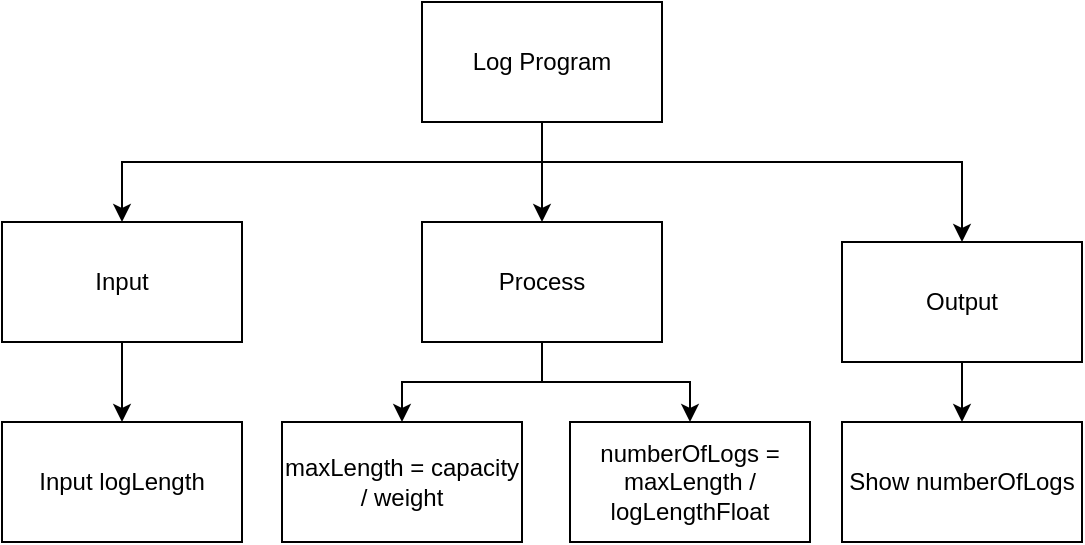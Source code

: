 <mxfile>
    <diagram id="_QyyO26ssIVKxZdBH5pt" name="Page-1">
        <mxGraphModel dx="606" dy="512" grid="1" gridSize="10" guides="1" tooltips="1" connect="1" arrows="1" fold="1" page="1" pageScale="1" pageWidth="827" pageHeight="1169" math="0" shadow="0">
            <root>
                <mxCell id="0"/>
                <mxCell id="1" parent="0"/>
                <mxCell id="10" style="edgeStyle=none;html=1;exitX=0.5;exitY=1;exitDx=0;exitDy=0;entryX=0.5;entryY=0;entryDx=0;entryDy=0;rounded=0;" edge="1" parent="1" source="2" target="14">
                    <mxGeometry relative="1" as="geometry">
                        <Array as="points">
                            <mxPoint x="340" y="230"/>
                            <mxPoint x="130" y="230"/>
                        </Array>
                    </mxGeometry>
                </mxCell>
                <mxCell id="11" style="edgeStyle=none;rounded=0;html=1;exitX=0.5;exitY=1;exitDx=0;exitDy=0;entryX=0.5;entryY=0;entryDx=0;entryDy=0;" edge="1" parent="1" source="2" target="16">
                    <mxGeometry relative="1" as="geometry">
                        <Array as="points">
                            <mxPoint x="340" y="230"/>
                        </Array>
                    </mxGeometry>
                </mxCell>
                <mxCell id="13" style="edgeStyle=none;rounded=0;html=1;exitX=0.5;exitY=1;exitDx=0;exitDy=0;entryX=0.5;entryY=0;entryDx=0;entryDy=0;" edge="1" parent="1" source="2" target="19">
                    <mxGeometry relative="1" as="geometry">
                        <Array as="points">
                            <mxPoint x="340" y="230"/>
                            <mxPoint x="550" y="230"/>
                        </Array>
                    </mxGeometry>
                </mxCell>
                <mxCell id="2" value="Log Program" style="rounded=0;whiteSpace=wrap;html=1;" vertex="1" parent="1">
                    <mxGeometry x="280" y="150" width="120" height="60" as="geometry"/>
                </mxCell>
                <mxCell id="3" value="Input logLength" style="rounded=0;whiteSpace=wrap;html=1;" vertex="1" parent="1">
                    <mxGeometry x="70" y="360" width="120" height="60" as="geometry"/>
                </mxCell>
                <mxCell id="4" value="maxLength = capacity / weight" style="rounded=0;whiteSpace=wrap;html=1;" vertex="1" parent="1">
                    <mxGeometry x="210" y="360" width="120" height="60" as="geometry"/>
                </mxCell>
                <mxCell id="5" value="numberOfLogs = maxLength / logLengthFloat" style="rounded=0;whiteSpace=wrap;html=1;" vertex="1" parent="1">
                    <mxGeometry x="354" y="360" width="120" height="60" as="geometry"/>
                </mxCell>
                <mxCell id="9" value="Show numberOfLogs" style="rounded=0;whiteSpace=wrap;html=1;" vertex="1" parent="1">
                    <mxGeometry x="490" y="360" width="120" height="60" as="geometry"/>
                </mxCell>
                <mxCell id="15" style="edgeStyle=none;rounded=0;html=1;exitX=0.5;exitY=1;exitDx=0;exitDy=0;entryX=0.5;entryY=0;entryDx=0;entryDy=0;" edge="1" parent="1" source="14" target="3">
                    <mxGeometry relative="1" as="geometry"/>
                </mxCell>
                <mxCell id="14" value="Input" style="rounded=0;whiteSpace=wrap;html=1;" vertex="1" parent="1">
                    <mxGeometry x="70" y="260" width="120" height="60" as="geometry"/>
                </mxCell>
                <mxCell id="17" style="edgeStyle=none;rounded=0;html=1;exitX=0.5;exitY=1;exitDx=0;exitDy=0;entryX=0.5;entryY=0;entryDx=0;entryDy=0;" edge="1" parent="1" source="16" target="4">
                    <mxGeometry relative="1" as="geometry">
                        <Array as="points">
                            <mxPoint x="340" y="340"/>
                            <mxPoint x="270" y="340"/>
                        </Array>
                    </mxGeometry>
                </mxCell>
                <mxCell id="18" style="edgeStyle=none;rounded=0;html=1;exitX=0.5;exitY=1;exitDx=0;exitDy=0;entryX=0.5;entryY=0;entryDx=0;entryDy=0;" edge="1" parent="1" source="16" target="5">
                    <mxGeometry relative="1" as="geometry">
                        <Array as="points">
                            <mxPoint x="340" y="340"/>
                            <mxPoint x="414" y="340"/>
                        </Array>
                    </mxGeometry>
                </mxCell>
                <mxCell id="16" value="Process" style="rounded=0;whiteSpace=wrap;html=1;" vertex="1" parent="1">
                    <mxGeometry x="280" y="260" width="120" height="60" as="geometry"/>
                </mxCell>
                <mxCell id="20" style="edgeStyle=none;rounded=0;html=1;exitX=0.5;exitY=1;exitDx=0;exitDy=0;entryX=0.5;entryY=0;entryDx=0;entryDy=0;" edge="1" parent="1" source="19" target="9">
                    <mxGeometry relative="1" as="geometry">
                        <mxPoint x="560" y="370" as="targetPoint"/>
                    </mxGeometry>
                </mxCell>
                <mxCell id="19" value="Output" style="rounded=0;whiteSpace=wrap;html=1;" vertex="1" parent="1">
                    <mxGeometry x="490" y="270" width="120" height="60" as="geometry"/>
                </mxCell>
            </root>
        </mxGraphModel>
    </diagram>
</mxfile>